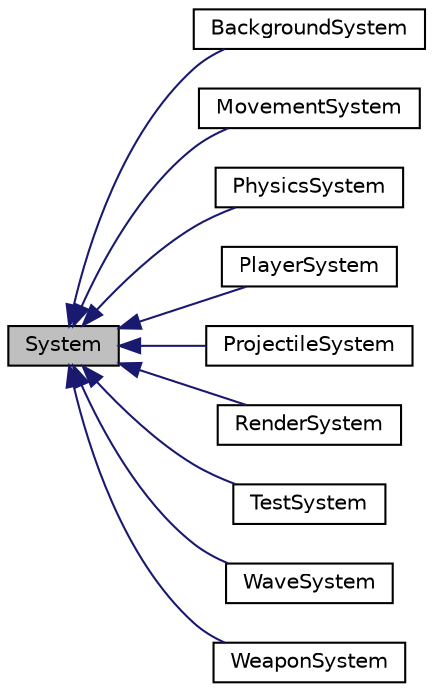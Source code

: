 digraph "System"
{
 // LATEX_PDF_SIZE
  edge [fontname="Helvetica",fontsize="10",labelfontname="Helvetica",labelfontsize="10"];
  node [fontname="Helvetica",fontsize="10",shape=record];
  rankdir="LR";
  Node1 [label="System",height=0.2,width=0.4,color="black", fillcolor="grey75", style="filled", fontcolor="black",tooltip=" "];
  Node1 -> Node2 [dir="back",color="midnightblue",fontsize="10",style="solid",fontname="Helvetica"];
  Node2 [label="BackgroundSystem",height=0.2,width=0.4,color="black", fillcolor="white", style="filled",URL="$classBackgroundSystem.html",tooltip=" "];
  Node1 -> Node3 [dir="back",color="midnightblue",fontsize="10",style="solid",fontname="Helvetica"];
  Node3 [label="MovementSystem",height=0.2,width=0.4,color="black", fillcolor="white", style="filled",URL="$classMovementSystem.html",tooltip=" "];
  Node1 -> Node4 [dir="back",color="midnightblue",fontsize="10",style="solid",fontname="Helvetica"];
  Node4 [label="PhysicsSystem",height=0.2,width=0.4,color="black", fillcolor="white", style="filled",URL="$classPhysicsSystem.html",tooltip=" "];
  Node1 -> Node5 [dir="back",color="midnightblue",fontsize="10",style="solid",fontname="Helvetica"];
  Node5 [label="PlayerSystem",height=0.2,width=0.4,color="black", fillcolor="white", style="filled",URL="$classPlayerSystem.html",tooltip=" "];
  Node1 -> Node6 [dir="back",color="midnightblue",fontsize="10",style="solid",fontname="Helvetica"];
  Node6 [label="ProjectileSystem",height=0.2,width=0.4,color="black", fillcolor="white", style="filled",URL="$classProjectileSystem.html",tooltip=" "];
  Node1 -> Node7 [dir="back",color="midnightblue",fontsize="10",style="solid",fontname="Helvetica"];
  Node7 [label="RenderSystem",height=0.2,width=0.4,color="black", fillcolor="white", style="filled",URL="$classRenderSystem.html",tooltip=" "];
  Node1 -> Node8 [dir="back",color="midnightblue",fontsize="10",style="solid",fontname="Helvetica"];
  Node8 [label="TestSystem",height=0.2,width=0.4,color="black", fillcolor="white", style="filled",URL="$structTestSystem.html",tooltip=" "];
  Node1 -> Node9 [dir="back",color="midnightblue",fontsize="10",style="solid",fontname="Helvetica"];
  Node9 [label="WaveSystem",height=0.2,width=0.4,color="black", fillcolor="white", style="filled",URL="$classWaveSystem.html",tooltip=" "];
  Node1 -> Node10 [dir="back",color="midnightblue",fontsize="10",style="solid",fontname="Helvetica"];
  Node10 [label="WeaponSystem",height=0.2,width=0.4,color="black", fillcolor="white", style="filled",URL="$classWeaponSystem.html",tooltip=" "];
}
